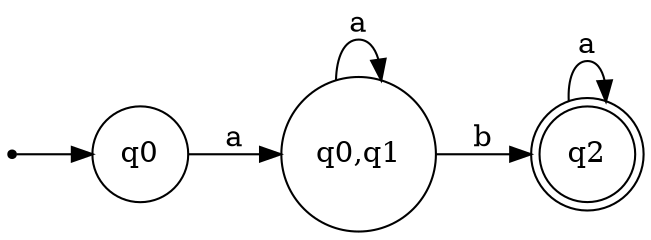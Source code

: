 digraph dfa3 {
    rankdir=LR;
    node [shape=circle];
    __start [label="", shape=point];
    node [shape=doublecircle]; "q2";
    node [shape=circle];
    
    __start -> "q0";
    "q0" -> "q0,q1" [label="a"];
    "q0,q1" -> "q0,q1" [label="a"];
    "q0,q1" -> "q2" [label="b"];
    "q2" -> "q2" [label="a"];
}